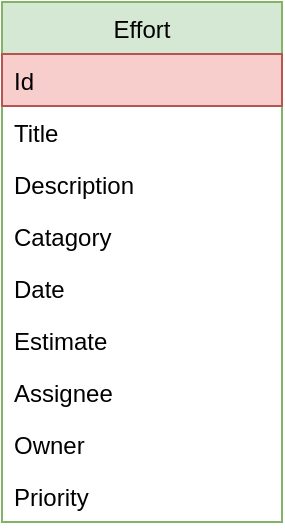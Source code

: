 <mxfile version="13.0.3" type="device"><diagram id="OGjioHqE4pgK1GsJEeW9" name="Page-1"><mxGraphModel dx="1086" dy="806" grid="1" gridSize="10" guides="1" tooltips="1" connect="1" arrows="1" fold="1" page="1" pageScale="1" pageWidth="850" pageHeight="1100" math="0" shadow="0"><root><mxCell id="0"/><mxCell id="1" parent="0"/><mxCell id="5XmjNiGVFeXkA9Tg0GFp-1" value="Effort" style="swimlane;fontStyle=0;childLayout=stackLayout;horizontal=1;startSize=26;fillColor=#d5e8d4;horizontalStack=0;resizeParent=1;resizeParentMax=0;resizeLast=0;collapsible=1;marginBottom=0;strokeColor=#82b366;" parent="1" vertex="1"><mxGeometry x="80" y="120" width="140" height="260" as="geometry"/></mxCell><mxCell id="5XmjNiGVFeXkA9Tg0GFp-2" value="Id" style="text;strokeColor=#b85450;fillColor=#f8cecc;align=left;verticalAlign=top;spacingLeft=4;spacingRight=4;overflow=hidden;rotatable=0;points=[[0,0.5],[1,0.5]];portConstraint=eastwest;" parent="5XmjNiGVFeXkA9Tg0GFp-1" vertex="1"><mxGeometry y="26" width="140" height="26" as="geometry"/></mxCell><mxCell id="5XmjNiGVFeXkA9Tg0GFp-14" value="Title" style="text;strokeColor=none;fillColor=none;align=left;verticalAlign=top;spacingLeft=4;spacingRight=4;overflow=hidden;rotatable=0;points=[[0,0.5],[1,0.5]];portConstraint=eastwest;" parent="5XmjNiGVFeXkA9Tg0GFp-1" vertex="1"><mxGeometry y="52" width="140" height="26" as="geometry"/></mxCell><mxCell id="5XmjNiGVFeXkA9Tg0GFp-3" value="Description" style="text;strokeColor=none;fillColor=none;align=left;verticalAlign=top;spacingLeft=4;spacingRight=4;overflow=hidden;rotatable=0;points=[[0,0.5],[1,0.5]];portConstraint=eastwest;" parent="5XmjNiGVFeXkA9Tg0GFp-1" vertex="1"><mxGeometry y="78" width="140" height="26" as="geometry"/></mxCell><mxCell id="5XmjNiGVFeXkA9Tg0GFp-9" value="Catagory" style="text;strokeColor=none;fillColor=none;align=left;verticalAlign=top;spacingLeft=4;spacingRight=4;overflow=hidden;rotatable=0;points=[[0,0.5],[1,0.5]];portConstraint=eastwest;" parent="5XmjNiGVFeXkA9Tg0GFp-1" vertex="1"><mxGeometry y="104" width="140" height="26" as="geometry"/></mxCell><mxCell id="5XmjNiGVFeXkA9Tg0GFp-4" value="Date" style="text;strokeColor=none;fillColor=none;align=left;verticalAlign=top;spacingLeft=4;spacingRight=4;overflow=hidden;rotatable=0;points=[[0,0.5],[1,0.5]];portConstraint=eastwest;" parent="5XmjNiGVFeXkA9Tg0GFp-1" vertex="1"><mxGeometry y="130" width="140" height="26" as="geometry"/></mxCell><mxCell id="5XmjNiGVFeXkA9Tg0GFp-7" value="Estimate" style="text;strokeColor=none;fillColor=none;align=left;verticalAlign=top;spacingLeft=4;spacingRight=4;overflow=hidden;rotatable=0;points=[[0,0.5],[1,0.5]];portConstraint=eastwest;" parent="5XmjNiGVFeXkA9Tg0GFp-1" vertex="1"><mxGeometry y="156" width="140" height="26" as="geometry"/></mxCell><mxCell id="5XmjNiGVFeXkA9Tg0GFp-10" value="Assignee" style="text;strokeColor=none;fillColor=none;align=left;verticalAlign=top;spacingLeft=4;spacingRight=4;overflow=hidden;rotatable=0;points=[[0,0.5],[1,0.5]];portConstraint=eastwest;" parent="5XmjNiGVFeXkA9Tg0GFp-1" vertex="1"><mxGeometry y="182" width="140" height="26" as="geometry"/></mxCell><mxCell id="5XmjNiGVFeXkA9Tg0GFp-12" value="Owner" style="text;strokeColor=none;fillColor=none;align=left;verticalAlign=top;spacingLeft=4;spacingRight=4;overflow=hidden;rotatable=0;points=[[0,0.5],[1,0.5]];portConstraint=eastwest;" parent="5XmjNiGVFeXkA9Tg0GFp-1" vertex="1"><mxGeometry y="208" width="140" height="26" as="geometry"/></mxCell><mxCell id="5XmjNiGVFeXkA9Tg0GFp-13" value="Priority&#10;" style="text;strokeColor=none;fillColor=none;align=left;verticalAlign=top;spacingLeft=4;spacingRight=4;overflow=hidden;rotatable=0;points=[[0,0.5],[1,0.5]];portConstraint=eastwest;" parent="5XmjNiGVFeXkA9Tg0GFp-1" vertex="1"><mxGeometry y="234" width="140" height="26" as="geometry"/></mxCell></root></mxGraphModel></diagram></mxfile>